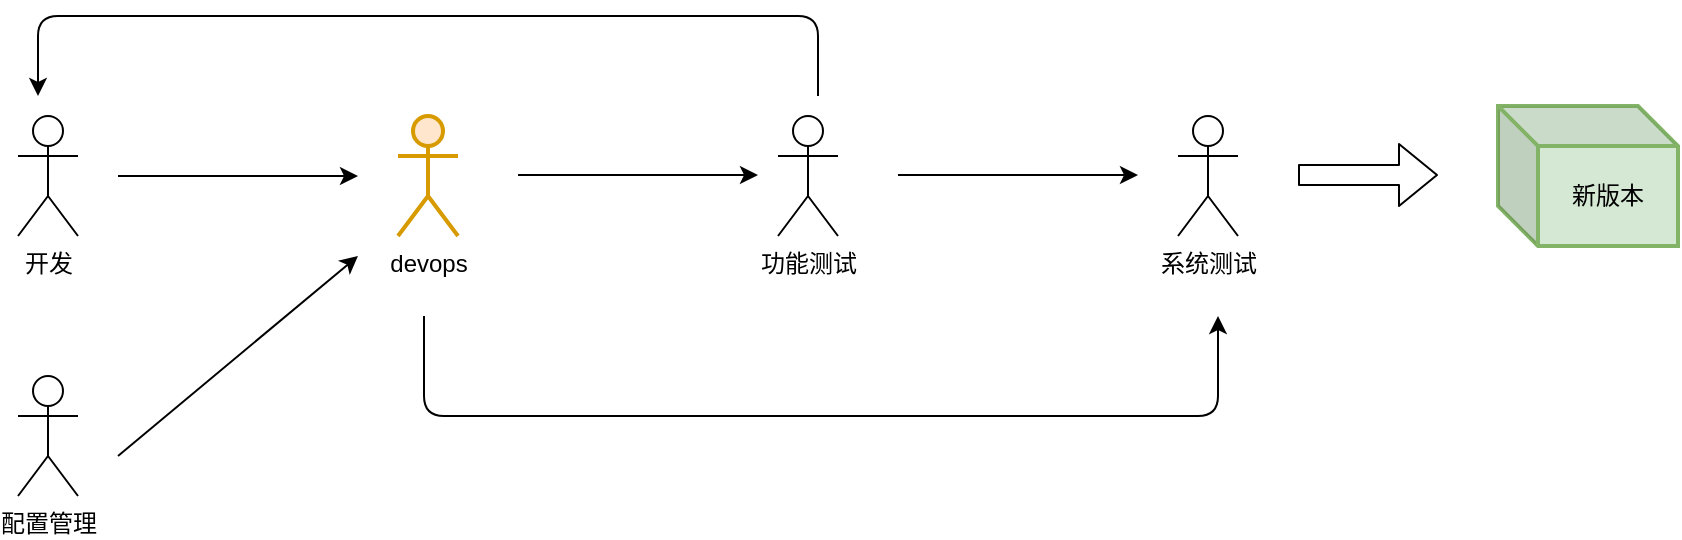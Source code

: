 <mxfile version="14.9.8" type="device" pages="10"><diagram id="TOpN3ae3hOnT76kP_IAt" name="Page-1"><mxGraphModel dx="1298" dy="747" grid="1" gridSize="10" guides="1" tooltips="1" connect="1" arrows="1" fold="1" page="1" pageScale="1" pageWidth="827" pageHeight="1169" math="0" shadow="0"><root><mxCell id="0"/><mxCell id="1" parent="0"/><mxCell id="4JTRfOEkmqjt1xqZpRwu-1" value="开发" style="shape=umlActor;verticalLabelPosition=bottom;verticalAlign=top;html=1;outlineConnect=0;" parent="1" vertex="1"><mxGeometry x="70" y="250" width="30" height="60" as="geometry"/></mxCell><mxCell id="4JTRfOEkmqjt1xqZpRwu-2" value="系统测试" style="shape=umlActor;verticalLabelPosition=bottom;verticalAlign=top;html=1;outlineConnect=0;" parent="1" vertex="1"><mxGeometry x="650" y="250" width="30" height="60" as="geometry"/></mxCell><mxCell id="4JTRfOEkmqjt1xqZpRwu-4" value="功能测试" style="shape=umlActor;verticalLabelPosition=bottom;verticalAlign=top;html=1;outlineConnect=0;" parent="1" vertex="1"><mxGeometry x="450" y="250" width="30" height="60" as="geometry"/></mxCell><mxCell id="4JTRfOEkmqjt1xqZpRwu-8" value="devops" style="shape=umlActor;verticalLabelPosition=bottom;verticalAlign=top;html=1;outlineConnect=0;fillColor=#ffe6cc;strokeColor=#d79b00;strokeWidth=2;" parent="1" vertex="1"><mxGeometry x="260" y="250" width="30" height="60" as="geometry"/></mxCell><mxCell id="4JTRfOEkmqjt1xqZpRwu-9" value="" style="endArrow=classic;html=1;" parent="1" edge="1"><mxGeometry width="50" height="50" relative="1" as="geometry"><mxPoint x="120" y="280" as="sourcePoint"/><mxPoint x="240" y="280" as="targetPoint"/></mxGeometry></mxCell><mxCell id="4JTRfOEkmqjt1xqZpRwu-11" value="" style="endArrow=classic;html=1;" parent="1" edge="1"><mxGeometry width="50" height="50" relative="1" as="geometry"><mxPoint x="320" y="279.5" as="sourcePoint"/><mxPoint x="440" y="279.5" as="targetPoint"/></mxGeometry></mxCell><mxCell id="4JTRfOEkmqjt1xqZpRwu-12" value="" style="endArrow=classic;html=1;" parent="1" edge="1"><mxGeometry width="50" height="50" relative="1" as="geometry"><mxPoint x="510" y="279.5" as="sourcePoint"/><mxPoint x="630" y="279.5" as="targetPoint"/></mxGeometry></mxCell><mxCell id="4JTRfOEkmqjt1xqZpRwu-13" value="" style="endArrow=classic;html=1;" parent="1" edge="1"><mxGeometry width="50" height="50" relative="1" as="geometry"><mxPoint x="470" y="240" as="sourcePoint"/><mxPoint x="80" y="240" as="targetPoint"/><Array as="points"><mxPoint x="470" y="200"/><mxPoint x="280" y="200"/><mxPoint x="80" y="200"/><mxPoint x="80" y="220"/></Array></mxGeometry></mxCell><mxCell id="4JTRfOEkmqjt1xqZpRwu-14" value="" style="endArrow=classic;html=1;" parent="1" edge="1"><mxGeometry width="50" height="50" relative="1" as="geometry"><mxPoint x="273" y="350" as="sourcePoint"/><mxPoint x="670" y="350" as="targetPoint"/><Array as="points"><mxPoint x="273" y="400"/><mxPoint x="670" y="400"/></Array></mxGeometry></mxCell><mxCell id="798p_WBb_xI_TbAt_XSX-1" value="配置管理" style="shape=umlActor;verticalLabelPosition=bottom;verticalAlign=top;html=1;outlineConnect=0;" parent="1" vertex="1"><mxGeometry x="70" y="380" width="30" height="60" as="geometry"/></mxCell><mxCell id="798p_WBb_xI_TbAt_XSX-2" value="" style="endArrow=classic;html=1;" parent="1" edge="1"><mxGeometry width="50" height="50" relative="1" as="geometry"><mxPoint x="120" y="420" as="sourcePoint"/><mxPoint x="240" y="320" as="targetPoint"/></mxGeometry></mxCell><mxCell id="798p_WBb_xI_TbAt_XSX-3" value="" style="shape=flexArrow;endArrow=classic;html=1;" parent="1" edge="1"><mxGeometry width="50" height="50" relative="1" as="geometry"><mxPoint x="710" y="279.5" as="sourcePoint"/><mxPoint x="780" y="279.5" as="targetPoint"/></mxGeometry></mxCell><mxCell id="798p_WBb_xI_TbAt_XSX-4" value="新版本" style="shape=cube;whiteSpace=wrap;html=1;boundedLbl=1;backgroundOutline=1;darkOpacity=0.05;darkOpacity2=0.1;strokeWidth=2;fillColor=#d5e8d4;strokeColor=#82b366;" parent="1" vertex="1"><mxGeometry x="810" y="245" width="90" height="70" as="geometry"/></mxCell></root></mxGraphModel></diagram><diagram id="8ZcKM2P4Iut22DFRgFGg" name="Page-2"><mxGraphModel dx="1298" dy="1853" grid="1" gridSize="10" guides="1" tooltips="1" connect="1" arrows="1" fold="1" page="1" pageScale="1" pageWidth="827" pageHeight="1169" math="0" shadow="0"><root><mxCell id="33NFZvzpMOO2frp867Bs-0"/><mxCell id="33NFZvzpMOO2frp867Bs-1" parent="33NFZvzpMOO2frp867Bs-0"/><mxCell id="avam8ve9sv-vR5XUUkSL-0" value="开发" style="shape=umlActor;verticalLabelPosition=bottom;verticalAlign=top;html=1;outlineConnect=0;strokeWidth=1;" vertex="1" parent="33NFZvzpMOO2frp867Bs-1"><mxGeometry x="85" y="330" width="30" height="60" as="geometry"/></mxCell><mxCell id="avam8ve9sv-vR5XUUkSL-2" value="我只负责做需求" style="shape=callout;whiteSpace=wrap;html=1;perimeter=calloutPerimeter;strokeWidth=1;verticalAlign=top;" vertex="1" parent="33NFZvzpMOO2frp867Bs-1"><mxGeometry x="40" y="230" width="120" height="80" as="geometry"/></mxCell><mxCell id="avam8ve9sv-vR5XUUkSL-3" value="功能测试" style="shape=umlActor;verticalLabelPosition=bottom;verticalAlign=top;html=1;outlineConnect=0;strokeWidth=1;" vertex="1" parent="33NFZvzpMOO2frp867Bs-1"><mxGeometry x="535" y="330" width="30" height="60" as="geometry"/></mxCell><mxCell id="avam8ve9sv-vR5XUUkSL-4" value="给我包我要跑系统测试" style="shape=callout;whiteSpace=wrap;html=1;perimeter=calloutPerimeter;strokeWidth=1;verticalAlign=top;" vertex="1" parent="33NFZvzpMOO2frp867Bs-1"><mxGeometry x="260" y="512" width="120" height="80" as="geometry"/></mxCell><mxCell id="avam8ve9sv-vR5XUUkSL-5" value="devops" style="shape=umlActor;verticalLabelPosition=bottom;verticalAlign=top;html=1;outlineConnect=0;strokeWidth=1;" vertex="1" parent="33NFZvzpMOO2frp867Bs-1"><mxGeometry x="305" y="190" width="30" height="60" as="geometry"/></mxCell><mxCell id="avam8ve9sv-vR5XUUkSL-6" value="我只负责打包" style="shape=callout;whiteSpace=wrap;html=1;perimeter=calloutPerimeter;strokeWidth=1;verticalAlign=top;" vertex="1" parent="33NFZvzpMOO2frp867Bs-1"><mxGeometry x="260" y="90" width="120" height="80" as="geometry"/></mxCell><mxCell id="avam8ve9sv-vR5XUUkSL-7" value="我" style="shape=umlActor;verticalLabelPosition=bottom;verticalAlign=top;html=1;outlineConnect=0;strokeWidth=1;" vertex="1" parent="33NFZvzpMOO2frp867Bs-1"><mxGeometry x="305" y="350" width="30" height="60" as="geometry"/></mxCell><mxCell id="avam8ve9sv-vR5XUUkSL-8" value="老板" style="shape=umlActor;verticalLabelPosition=bottom;verticalAlign=top;html=1;outlineConnect=0;strokeWidth=1;" vertex="1" parent="33NFZvzpMOO2frp867Bs-1"><mxGeometry x="125" y="80" width="30" height="60" as="geometry"/></mxCell><mxCell id="avam8ve9sv-vR5XUUkSL-9" value="产品经理" style="shape=umlActor;verticalLabelPosition=bottom;verticalAlign=top;html=1;outlineConnect=0;strokeWidth=1;" vertex="1" parent="33NFZvzpMOO2frp867Bs-1"><mxGeometry x="485" y="80" width="30" height="60" as="geometry"/></mxCell><mxCell id="avam8ve9sv-vR5XUUkSL-10" value="我负责项目排期，要资源，砍需求" style="shape=callout;whiteSpace=wrap;html=1;perimeter=calloutPerimeter;strokeWidth=1;verticalAlign=top;" vertex="1" parent="33NFZvzpMOO2frp867Bs-1"><mxGeometry x="440" y="-20" width="120" height="80" as="geometry"/></mxCell><mxCell id="avam8ve9sv-vR5XUUkSL-11" value="我要看结果" style="shape=callout;whiteSpace=wrap;html=1;perimeter=calloutPerimeter;strokeWidth=1;verticalAlign=top;" vertex="1" parent="33NFZvzpMOO2frp867Bs-1"><mxGeometry x="80" y="-20" width="120" height="80" as="geometry"/></mxCell><mxCell id="avam8ve9sv-vR5XUUkSL-12" value="" style="shape=flexArrow;endArrow=classic;html=1;" edge="1" parent="33NFZvzpMOO2frp867Bs-1"><mxGeometry width="50" height="50" relative="1" as="geometry"><mxPoint x="150" y="370" as="sourcePoint"/><mxPoint x="270" y="390" as="targetPoint"/></mxGeometry></mxCell><mxCell id="avam8ve9sv-vR5XUUkSL-13" value="" style="shape=flexArrow;endArrow=classic;html=1;" edge="1" parent="33NFZvzpMOO2frp867Bs-1"><mxGeometry width="50" height="50" relative="1" as="geometry"><mxPoint x="320" y="280" as="sourcePoint"/><mxPoint x="320" y="330" as="targetPoint"/></mxGeometry></mxCell><mxCell id="avam8ve9sv-vR5XUUkSL-14" value="" style="shape=flexArrow;endArrow=classic;html=1;" edge="1" parent="33NFZvzpMOO2frp867Bs-1"><mxGeometry width="50" height="50" relative="1" as="geometry"><mxPoint x="520" y="360" as="sourcePoint"/><mxPoint x="370" y="400" as="targetPoint"/></mxGeometry></mxCell><mxCell id="avam8ve9sv-vR5XUUkSL-15" value="" style="shape=flexArrow;endArrow=classic;html=1;" edge="1" parent="33NFZvzpMOO2frp867Bs-1"><mxGeometry width="50" height="50" relative="1" as="geometry"><mxPoint x="150" y="160" as="sourcePoint"/><mxPoint x="280" y="360" as="targetPoint"/></mxGeometry></mxCell><mxCell id="avam8ve9sv-vR5XUUkSL-16" value="" style="shape=flexArrow;endArrow=classic;html=1;" edge="1" parent="33NFZvzpMOO2frp867Bs-1"><mxGeometry width="50" height="50" relative="1" as="geometry"><mxPoint x="490" y="170" as="sourcePoint"/><mxPoint x="350" y="360" as="targetPoint"/></mxGeometry></mxCell><mxCell id="avam8ve9sv-vR5XUUkSL-17" value="新版本发布" style="shape=cube;whiteSpace=wrap;html=1;boundedLbl=1;backgroundOutline=1;darkOpacity=0.05;darkOpacity2=0.1;strokeWidth=1;verticalAlign=middle;fillColor=#d5e8d4;strokeColor=#82b366;fontStyle=1" vertex="1" parent="33NFZvzpMOO2frp867Bs-1"><mxGeometry x="260" y="740" width="120" height="80" as="geometry"/></mxCell><mxCell id="avam8ve9sv-vR5XUUkSL-18" value="" style="shape=flexArrow;endArrow=classic;html=1;" edge="1" parent="33NFZvzpMOO2frp867Bs-1"><mxGeometry width="50" height="50" relative="1" as="geometry"><mxPoint x="320" y="450" as="sourcePoint"/><mxPoint x="320" y="500" as="targetPoint"/></mxGeometry></mxCell><mxCell id="avam8ve9sv-vR5XUUkSL-20" value="系统测试" style="shape=umlActor;verticalLabelPosition=bottom;verticalAlign=top;html=1;outlineConnect=0;strokeWidth=1;" vertex="1" parent="33NFZvzpMOO2frp867Bs-1"><mxGeometry x="305" y="597" width="30" height="60" as="geometry"/></mxCell><mxCell id="avam8ve9sv-vR5XUUkSL-21" value="" style="shape=flexArrow;endArrow=classic;html=1;" edge="1" parent="33NFZvzpMOO2frp867Bs-1"><mxGeometry width="50" height="50" relative="1" as="geometry"><mxPoint x="319.5" y="680" as="sourcePoint"/><mxPoint x="319.5" y="730" as="targetPoint"/></mxGeometry></mxCell><mxCell id="avam8ve9sv-vR5XUUkSL-22" value="我只跑功能测试，有问题就开bug" style="shape=callout;whiteSpace=wrap;html=1;perimeter=calloutPerimeter;strokeWidth=1;verticalAlign=top;" vertex="1" parent="33NFZvzpMOO2frp867Bs-1"><mxGeometry x="490" y="240" width="120" height="80" as="geometry"/></mxCell></root></mxGraphModel></diagram><diagram id="aC5OfVVJ8NuDR3j-15Xm" name="Page-3"><mxGraphModel dx="1298" dy="686" grid="1" gridSize="10" guides="1" tooltips="1" connect="1" arrows="1" fold="1" page="1" pageScale="1" pageWidth="827" pageHeight="1169" math="0" shadow="0"><root><mxCell id="lI6B5loAdtc-gdsCZMf6-0"/><mxCell id="lI6B5loAdtc-gdsCZMf6-1" parent="lI6B5loAdtc-gdsCZMf6-0"/><mxCell id="nUoMdFc0YWE-s84UMabM-1" value="" style="rounded=0;whiteSpace=wrap;html=1;fontSize=20;strokeWidth=1;verticalAlign=middle;dashed=1;" vertex="1" parent="lI6B5loAdtc-gdsCZMf6-1"><mxGeometry x="60" y="210" width="770" height="460" as="geometry"/></mxCell><mxCell id="lI6B5loAdtc-gdsCZMf6-16" value="监控（环境/流程）&lt;br&gt;看板（数据）" style="rounded=0;whiteSpace=wrap;html=1;strokeWidth=1;verticalAlign=middle;" vertex="1" parent="lI6B5loAdtc-gdsCZMf6-1"><mxGeometry x="700" y="325" width="100" height="80" as="geometry"/></mxCell><mxCell id="lI6B5loAdtc-gdsCZMf6-18" value="feature 代码库" style="rounded=0;whiteSpace=wrap;html=1;strokeWidth=1;verticalAlign=middle;" vertex="1" parent="lI6B5loAdtc-gdsCZMf6-1"><mxGeometry x="700" y="420" width="100" height="90" as="geometry"/></mxCell><mxCell id="lI6B5loAdtc-gdsCZMf6-19" value="报警插件" style="rounded=0;whiteSpace=wrap;html=1;strokeWidth=1;verticalAlign=middle;" vertex="1" parent="lI6B5loAdtc-gdsCZMf6-1"><mxGeometry x="700" y="525" width="100" height="90" as="geometry"/></mxCell><mxCell id="lI6B5loAdtc-gdsCZMf6-20" value="模块化测试流水线" style="rounded=0;whiteSpace=wrap;html=1;strokeWidth=1;verticalAlign=middle;" vertex="1" parent="lI6B5loAdtc-gdsCZMf6-1"><mxGeometry x="90" y="310" width="180" height="170" as="geometry"/></mxCell><mxCell id="lI6B5loAdtc-gdsCZMf6-25" value="DAG Task Platform&lt;br&gt;(apache dolphin scheduler)" style="rounded=0;whiteSpace=wrap;html=1;strokeWidth=1;verticalAlign=top;" vertex="1" parent="lI6B5loAdtc-gdsCZMf6-1"><mxGeometry x="270" y="310" width="310" height="170" as="geometry"/></mxCell><mxCell id="lI6B5loAdtc-gdsCZMf6-26" value="环境管理" style="rounded=0;whiteSpace=wrap;html=1;strokeWidth=1;verticalAlign=top;" vertex="1" parent="lI6B5loAdtc-gdsCZMf6-1"><mxGeometry x="90" y="500" width="580" height="140" as="geometry"/></mxCell><mxCell id="lI6B5loAdtc-gdsCZMf6-27" value="模块化测试环境资源池" style="rounded=0;whiteSpace=wrap;html=1;strokeWidth=1;verticalAlign=middle;" vertex="1" parent="lI6B5loAdtc-gdsCZMf6-1"><mxGeometry x="110" y="540" width="230" height="80" as="geometry"/></mxCell><mxCell id="lI6B5loAdtc-gdsCZMf6-28" value="集成测试环境资源池" style="rounded=0;whiteSpace=wrap;html=1;strokeWidth=1;verticalAlign=middle;" vertex="1" parent="lI6B5loAdtc-gdsCZMf6-1"><mxGeometry x="420" y="540" width="230" height="80" as="geometry"/></mxCell><mxCell id="lI6B5loAdtc-gdsCZMf6-29" value="公共服务模块" style="rounded=0;whiteSpace=wrap;html=1;strokeWidth=1;verticalAlign=middle;" vertex="1" parent="lI6B5loAdtc-gdsCZMf6-1"><mxGeometry x="290" y="420" width="80" height="45" as="geometry"/></mxCell><mxCell id="lI6B5loAdtc-gdsCZMf6-30" value="自定义组装流程" style="rounded=0;whiteSpace=wrap;html=1;strokeWidth=1;verticalAlign=middle;" vertex="1" parent="lI6B5loAdtc-gdsCZMf6-1"><mxGeometry x="385" y="420" width="80" height="45" as="geometry"/></mxCell><mxCell id="lI6B5loAdtc-gdsCZMf6-31" value="serverless" style="rounded=0;whiteSpace=wrap;html=1;strokeWidth=1;verticalAlign=middle;" vertex="1" parent="lI6B5loAdtc-gdsCZMf6-1"><mxGeometry x="480" y="420" width="80" height="45" as="geometry"/></mxCell><mxCell id="lI6B5loAdtc-gdsCZMf6-32" value="持续集成测试" style="rounded=0;whiteSpace=wrap;html=1;strokeWidth=1;verticalAlign=middle;" vertex="1" parent="lI6B5loAdtc-gdsCZMf6-1"><mxGeometry x="290" y="360" width="270" height="50" as="geometry"/></mxCell><mxCell id="lI6B5loAdtc-gdsCZMf6-34" value="自动化测试代码集管理" style="rounded=0;whiteSpace=wrap;html=1;strokeWidth=1;verticalAlign=middle;" vertex="1" parent="lI6B5loAdtc-gdsCZMf6-1"><mxGeometry x="580" y="310" width="90" height="170" as="geometry"/></mxCell><mxCell id="lI6B5loAdtc-gdsCZMf6-35" value="固定流程" style="rounded=0;whiteSpace=wrap;html=1;strokeWidth=1;verticalAlign=middle;" vertex="1" parent="lI6B5loAdtc-gdsCZMf6-1"><mxGeometry x="110" y="420" width="140" height="45" as="geometry"/></mxCell><mxCell id="nUoMdFc0YWE-s84UMabM-0" value="&lt;meta charset=&quot;utf-8&quot;&gt;&lt;span style=&quot;color: rgb(0, 0, 0); font-family: helvetica; font-size: 20px; font-style: normal; font-weight: 400; letter-spacing: normal; text-align: center; text-indent: 0px; text-transform: none; word-spacing: 0px; background-color: rgb(248, 249, 250); display: inline; float: none;&quot;&gt;ZEUS&lt;/span&gt;" style="text;html=1;strokeColor=none;fillColor=none;align=center;verticalAlign=middle;whiteSpace=wrap;rounded=0;fontSize=20;" vertex="1" parent="lI6B5loAdtc-gdsCZMf6-1"><mxGeometry x="405" y="250" width="40" height="20" as="geometry"/></mxCell></root></mxGraphModel></diagram><diagram id="hO4cc2inGUFz3DKONsqo" name="Page-4"><mxGraphModel dx="1298" dy="686" grid="1" gridSize="10" guides="1" tooltips="1" connect="1" arrows="1" fold="1" page="1" pageScale="1" pageWidth="827" pageHeight="1169" math="0" shadow="0"><root><mxCell id="XGiHL6q66csfd8_zPkPq-0"/><mxCell id="XGiHL6q66csfd8_zPkPq-1" parent="XGiHL6q66csfd8_zPkPq-0"/><mxCell id="XGiHL6q66csfd8_zPkPq-2" value="AT平台组" style="shape=umlActor;verticalLabelPosition=bottom;verticalAlign=top;html=1;outlineConnect=0;strokeWidth=1;" vertex="1" parent="XGiHL6q66csfd8_zPkPq-1"><mxGeometry x="310" y="260" width="30" height="60" as="geometry"/></mxCell><mxCell id="XGiHL6q66csfd8_zPkPq-4" value="Devops" style="shape=umlActor;verticalLabelPosition=bottom;verticalAlign=top;html=1;outlineConnect=0;strokeWidth=1;" vertex="1" parent="XGiHL6q66csfd8_zPkPq-1"><mxGeometry x="370" y="390" width="30" height="60" as="geometry"/></mxCell><mxCell id="XGiHL6q66csfd8_zPkPq-6" value="模拟器" style="shape=umlActor;verticalLabelPosition=bottom;verticalAlign=top;html=1;outlineConnect=0;strokeWidth=1;" vertex="1" parent="XGiHL6q66csfd8_zPkPq-1"><mxGeometry x="250" y="390" width="30" height="60" as="geometry"/></mxCell><mxCell id="XGiHL6q66csfd8_zPkPq-7" value="" style="shape=flexArrow;endArrow=classic;html=1;endWidth=54;endSize=9;width=28;" edge="1" parent="XGiHL6q66csfd8_zPkPq-1"><mxGeometry width="50" height="50" relative="1" as="geometry"><mxPoint x="50" y="360" as="sourcePoint"/><mxPoint x="460" y="360" as="targetPoint"/></mxGeometry></mxCell><mxCell id="XGiHL6q66csfd8_zPkPq-11" value="ZEUS" style="edgeLabel;html=1;align=center;verticalAlign=middle;resizable=0;points=[];" vertex="1" connectable="0" parent="XGiHL6q66csfd8_zPkPq-7"><mxGeometry x="-0.312" y="-5" relative="1" as="geometry"><mxPoint x="49" y="-5" as="offset"/></mxGeometry></mxCell><mxCell id="XGiHL6q66csfd8_zPkPq-8" value="开发" style="shape=umlActor;verticalLabelPosition=bottom;verticalAlign=top;html=1;outlineConnect=0;strokeWidth=1;" vertex="1" parent="XGiHL6q66csfd8_zPkPq-1"><mxGeometry x="120" y="390" width="30" height="60" as="geometry"/></mxCell><mxCell id="XGiHL6q66csfd8_zPkPq-9" value="测试" style="shape=umlActor;verticalLabelPosition=bottom;verticalAlign=top;html=1;outlineConnect=0;strokeWidth=1;" vertex="1" parent="XGiHL6q66csfd8_zPkPq-1"><mxGeometry x="190" y="260" width="30" height="60" as="geometry"/></mxCell><mxCell id="XGiHL6q66csfd8_zPkPq-10" value="产品/VP" style="shape=umlActor;verticalLabelPosition=bottom;verticalAlign=top;html=1;outlineConnect=0;strokeWidth=1;" vertex="1" parent="XGiHL6q66csfd8_zPkPq-1"><mxGeometry x="500" y="320" width="30" height="60" as="geometry"/></mxCell><mxCell id="XGiHL6q66csfd8_zPkPq-12" value="项目经理" style="shape=umlActor;verticalLabelPosition=bottom;verticalAlign=top;html=1;outlineConnect=0;strokeWidth=1;" vertex="1" parent="XGiHL6q66csfd8_zPkPq-1"><mxGeometry x="70" y="260" width="30" height="60" as="geometry"/></mxCell></root></mxGraphModel></diagram><diagram id="ZQshWBoMTLm9l_arpIwT" name="Page-5"><mxGraphModel dx="1298" dy="686" grid="1" gridSize="10" guides="1" tooltips="1" connect="1" arrows="1" fold="1" page="1" pageScale="1" pageWidth="827" pageHeight="1169" math="0" shadow="0"><root><mxCell id="NJwTrmt2QrtsLTBUjmYv-0"/><mxCell id="NJwTrmt2QrtsLTBUjmYv-1" parent="NJwTrmt2QrtsLTBUjmYv-0"/><mxCell id="NJwTrmt2QrtsLTBUjmYv-4" value="" style="rounded=0;whiteSpace=wrap;html=1;strokeWidth=1;verticalAlign=middle;fillColor=#f5f5f5;strokeColor=#666666;fontColor=#333333;" vertex="1" parent="NJwTrmt2QrtsLTBUjmYv-1"><mxGeometry x="60" y="210" width="600" height="200" as="geometry"/></mxCell><mxCell id="NJwTrmt2QrtsLTBUjmYv-2" value="原DEVOPS" style="rounded=0;whiteSpace=wrap;html=1;strokeWidth=1;verticalAlign=middle;fillColor=#dae8fc;strokeColor=#6c8ebf;" vertex="1" parent="NJwTrmt2QrtsLTBUjmYv-1"><mxGeometry x="85" y="280" width="240" height="80" as="geometry"/></mxCell><mxCell id="NJwTrmt2QrtsLTBUjmYv-3" value="AT 平台组" style="rounded=0;whiteSpace=wrap;html=1;strokeWidth=1;verticalAlign=middle;fillColor=#fff2cc;strokeColor=#d6b656;" vertex="1" parent="NJwTrmt2QrtsLTBUjmYv-1"><mxGeometry x="390" y="280" width="240" height="80" as="geometry"/></mxCell><mxCell id="NJwTrmt2QrtsLTBUjmYv-5" value="产品变动" style="text;html=1;strokeColor=none;fillColor=none;align=center;verticalAlign=middle;whiteSpace=wrap;rounded=0;fontSize=20;" vertex="1" parent="NJwTrmt2QrtsLTBUjmYv-1"><mxGeometry x="280" y="230" width="130" height="20" as="geometry"/></mxCell><mxCell id="NJwTrmt2QrtsLTBUjmYv-6" value="新的变动" style="ellipse;whiteSpace=wrap;html=1;aspect=fixed;fontSize=20;strokeWidth=1;verticalAlign=middle;" vertex="1" parent="NJwTrmt2QrtsLTBUjmYv-1"><mxGeometry x="110" y="490" width="180" height="180" as="geometry"/></mxCell></root></mxGraphModel></diagram><diagram id="1iPcx_-IAV8Fp1VvNzIB" name="Page-6"><mxGraphModel dx="1298" dy="686" grid="1" gridSize="10" guides="1" tooltips="1" connect="1" arrows="1" fold="1" page="1" pageScale="1" pageWidth="827" pageHeight="1169" math="0" shadow="0"><root><mxCell id="mHV1tweRul1_j8pBIBtF-0"/><mxCell id="mHV1tweRul1_j8pBIBtF-1" parent="mHV1tweRul1_j8pBIBtF-0"/><mxCell id="mHV1tweRul1_j8pBIBtF-2" value="A" style="shape=umlActor;verticalLabelPosition=bottom;verticalAlign=top;html=1;outlineConnect=0;fontSize=12;strokeWidth=1;" vertex="1" parent="mHV1tweRul1_j8pBIBtF-1"><mxGeometry x="120" y="220" width="30" height="60" as="geometry"/></mxCell><mxCell id="mHV1tweRul1_j8pBIBtF-3" value="ZEUS" style="shape=umlActor;verticalLabelPosition=bottom;verticalAlign=top;html=1;outlineConnect=0;fontSize=12;strokeWidth=1;" vertex="1" parent="mHV1tweRul1_j8pBIBtF-1"><mxGeometry x="350" y="220" width="30" height="60" as="geometry"/></mxCell><mxCell id="mHV1tweRul1_j8pBIBtF-4" value="2. 我不用" style="shape=callout;whiteSpace=wrap;html=1;perimeter=calloutPerimeter;fontSize=12;strokeWidth=1;verticalAlign=middle;" vertex="1" parent="mHV1tweRul1_j8pBIBtF-1"><mxGeometry x="75" y="110" width="120" height="80" as="geometry"/></mxCell><mxCell id="mHV1tweRul1_j8pBIBtF-5" value="1. 用用zeus呗" style="shape=callout;whiteSpace=wrap;html=1;perimeter=calloutPerimeter;fontSize=12;strokeWidth=1;verticalAlign=middle;" vertex="1" parent="mHV1tweRul1_j8pBIBtF-1"><mxGeometry x="305" y="110" width="120" height="80" as="geometry"/></mxCell><mxCell id="mHV1tweRul1_j8pBIBtF-6" value="A" style="shape=umlActor;verticalLabelPosition=bottom;verticalAlign=top;html=1;outlineConnect=0;fontSize=12;strokeWidth=1;" vertex="1" parent="mHV1tweRul1_j8pBIBtF-1"><mxGeometry x="120" y="450" width="30" height="60" as="geometry"/></mxCell><mxCell id="mHV1tweRul1_j8pBIBtF-7" value="ZEUS" style="shape=umlActor;verticalLabelPosition=bottom;verticalAlign=top;html=1;outlineConnect=0;fontSize=12;strokeWidth=1;" vertex="1" parent="mHV1tweRul1_j8pBIBtF-1"><mxGeometry x="350" y="450" width="30" height="60" as="geometry"/></mxCell><mxCell id="mHV1tweRul1_j8pBIBtF-8" value="4. 我不用" style="shape=callout;whiteSpace=wrap;html=1;perimeter=calloutPerimeter;fontSize=12;strokeWidth=1;verticalAlign=middle;" vertex="1" parent="mHV1tweRul1_j8pBIBtF-1"><mxGeometry x="75" y="340" width="120" height="80" as="geometry"/></mxCell><mxCell id="mHV1tweRul1_j8pBIBtF-9" value="3. 全自动流水线，自动出报告，何容易用的" style="shape=callout;whiteSpace=wrap;html=1;perimeter=calloutPerimeter;fontSize=12;strokeWidth=1;verticalAlign=middle;" vertex="1" parent="mHV1tweRul1_j8pBIBtF-1"><mxGeometry x="305" y="340" width="120" height="80" as="geometry"/></mxCell><mxCell id="mHV1tweRul1_j8pBIBtF-10" value="A" style="shape=umlActor;verticalLabelPosition=bottom;verticalAlign=top;html=1;outlineConnect=0;fontSize=12;strokeWidth=1;" vertex="1" parent="mHV1tweRul1_j8pBIBtF-1"><mxGeometry x="120" y="680" width="30" height="60" as="geometry"/></mxCell><mxCell id="mHV1tweRul1_j8pBIBtF-11" value="ZEUS" style="shape=umlActor;verticalLabelPosition=bottom;verticalAlign=top;html=1;outlineConnect=0;fontSize=12;strokeWidth=1;" vertex="1" parent="mHV1tweRul1_j8pBIBtF-1"><mxGeometry x="350" y="680" width="30" height="60" as="geometry"/></mxCell><mxCell id="mHV1tweRul1_j8pBIBtF-12" value="6. 那我点一下" style="shape=callout;whiteSpace=wrap;html=1;perimeter=calloutPerimeter;fontSize=12;strokeWidth=1;verticalAlign=middle;" vertex="1" parent="mHV1tweRul1_j8pBIBtF-1"><mxGeometry x="75" y="570" width="120" height="80" as="geometry"/></mxCell><mxCell id="mHV1tweRul1_j8pBIBtF-13" value="5.我帮你配" style="shape=callout;whiteSpace=wrap;html=1;perimeter=calloutPerimeter;fontSize=12;strokeWidth=1;verticalAlign=middle;" vertex="1" parent="mHV1tweRul1_j8pBIBtF-1"><mxGeometry x="305" y="570" width="120" height="80" as="geometry"/></mxCell><mxCell id="mHV1tweRul1_j8pBIBtF-14" value="B" style="shape=umlActor;verticalLabelPosition=bottom;verticalAlign=top;html=1;outlineConnect=0;fontSize=12;strokeWidth=1;" vertex="1" parent="mHV1tweRul1_j8pBIBtF-1"><mxGeometry x="615" y="220" width="30" height="60" as="geometry"/></mxCell><mxCell id="mHV1tweRul1_j8pBIBtF-15" value="ZEUS" style="shape=umlActor;verticalLabelPosition=bottom;verticalAlign=top;html=1;outlineConnect=0;fontSize=12;strokeWidth=1;" vertex="1" parent="mHV1tweRul1_j8pBIBtF-1"><mxGeometry x="845" y="220" width="30" height="60" as="geometry"/></mxCell><mxCell id="mHV1tweRul1_j8pBIBtF-16" value="1.听说 zeus 很好用" style="shape=callout;whiteSpace=wrap;html=1;perimeter=calloutPerimeter;fontSize=12;strokeWidth=1;verticalAlign=middle;" vertex="1" parent="mHV1tweRul1_j8pBIBtF-1"><mxGeometry x="570" y="110" width="120" height="80" as="geometry"/></mxCell><mxCell id="mHV1tweRul1_j8pBIBtF-17" value="2. 没资源" style="shape=callout;whiteSpace=wrap;html=1;perimeter=calloutPerimeter;fontSize=12;strokeWidth=1;verticalAlign=middle;" vertex="1" parent="mHV1tweRul1_j8pBIBtF-1"><mxGeometry x="800" y="110" width="120" height="80" as="geometry"/></mxCell><mxCell id="mHV1tweRul1_j8pBIBtF-18" value="B" style="shape=umlActor;verticalLabelPosition=bottom;verticalAlign=top;html=1;outlineConnect=0;fontSize=12;strokeWidth=1;" vertex="1" parent="mHV1tweRul1_j8pBIBtF-1"><mxGeometry x="615" y="450" width="30" height="60" as="geometry"/></mxCell><mxCell id="mHV1tweRul1_j8pBIBtF-19" value="ZEUS" style="shape=umlActor;verticalLabelPosition=bottom;verticalAlign=top;html=1;outlineConnect=0;fontSize=12;strokeWidth=1;" vertex="1" parent="mHV1tweRul1_j8pBIBtF-1"><mxGeometry x="845" y="450" width="30" height="60" as="geometry"/></mxCell><mxCell id="mHV1tweRul1_j8pBIBtF-20" value="3. 我想试试" style="shape=callout;whiteSpace=wrap;html=1;perimeter=calloutPerimeter;fontSize=12;strokeWidth=1;verticalAlign=middle;" vertex="1" parent="mHV1tweRul1_j8pBIBtF-1"><mxGeometry x="570" y="340" width="120" height="80" as="geometry"/></mxCell><mxCell id="mHV1tweRul1_j8pBIBtF-21" value="4. 没资源" style="shape=callout;whiteSpace=wrap;html=1;perimeter=calloutPerimeter;fontSize=12;strokeWidth=1;verticalAlign=middle;" vertex="1" parent="mHV1tweRul1_j8pBIBtF-1"><mxGeometry x="800" y="340" width="120" height="80" as="geometry"/></mxCell><mxCell id="mHV1tweRul1_j8pBIBtF-22" value="B" style="shape=umlActor;verticalLabelPosition=bottom;verticalAlign=top;html=1;outlineConnect=0;fontSize=12;strokeWidth=1;" vertex="1" parent="mHV1tweRul1_j8pBIBtF-1"><mxGeometry x="615" y="680" width="30" height="60" as="geometry"/></mxCell><mxCell id="mHV1tweRul1_j8pBIBtF-23" value="ZEUS" style="shape=umlActor;verticalLabelPosition=bottom;verticalAlign=top;html=1;outlineConnect=0;fontSize=12;strokeWidth=1;" vertex="1" parent="mHV1tweRul1_j8pBIBtF-1"><mxGeometry x="845" y="680" width="30" height="60" as="geometry"/></mxCell><mxCell id="mHV1tweRul1_j8pBIBtF-24" value="5. 我配好了" style="shape=callout;whiteSpace=wrap;html=1;perimeter=calloutPerimeter;fontSize=12;strokeWidth=1;verticalAlign=middle;" vertex="1" parent="mHV1tweRul1_j8pBIBtF-1"><mxGeometry x="570" y="570" width="120" height="80" as="geometry"/></mxCell><mxCell id="mHV1tweRul1_j8pBIBtF-25" value="5.目前真没资源" style="shape=callout;whiteSpace=wrap;html=1;perimeter=calloutPerimeter;fontSize=12;strokeWidth=1;verticalAlign=middle;" vertex="1" parent="mHV1tweRul1_j8pBIBtF-1"><mxGeometry x="800" y="570" width="120" height="80" as="geometry"/></mxCell><mxCell id="mHV1tweRul1_j8pBIBtF-28" value="" style="endArrow=none;html=1;fontSize=12;" edge="1" parent="mHV1tweRul1_j8pBIBtF-1"><mxGeometry width="50" height="50" relative="1" as="geometry"><mxPoint x="490" y="796" as="sourcePoint"/><mxPoint x="490" y="80" as="targetPoint"/></mxGeometry></mxCell><mxCell id="mHV1tweRul1_j8pBIBtF-29" value="" style="shape=flexArrow;endArrow=classic;html=1;fontSize=12;" edge="1" parent="mHV1tweRul1_j8pBIBtF-1"><mxGeometry width="50" height="50" relative="1" as="geometry"><mxPoint x="450" y="470" as="sourcePoint"/><mxPoint x="540" y="470" as="targetPoint"/></mxGeometry></mxCell><mxCell id="mHV1tweRul1_j8pBIBtF-30" value="创办期" style="text;html=1;strokeColor=none;fillColor=none;align=center;verticalAlign=middle;whiteSpace=wrap;rounded=0;fontSize=20;" vertex="1" parent="mHV1tweRul1_j8pBIBtF-1"><mxGeometry x="220" y="40" width="80" height="20" as="geometry"/></mxCell><mxCell id="mHV1tweRul1_j8pBIBtF-31" value="稳定期" style="text;html=1;strokeColor=none;fillColor=none;align=center;verticalAlign=middle;whiteSpace=wrap;rounded=0;fontSize=20;" vertex="1" parent="mHV1tweRul1_j8pBIBtF-1"><mxGeometry x="700" y="40" width="80" height="20" as="geometry"/></mxCell></root></mxGraphModel></diagram><diagram id="4VywEm5IOj5rINrN9Jkt" name="Page-7"><mxGraphModel dx="1298" dy="686" grid="1" gridSize="10" guides="1" tooltips="1" connect="1" arrows="1" fold="1" page="1" pageScale="1" pageWidth="827" pageHeight="1169" math="0" shadow="0"><root><mxCell id="iPV7-m4S77ROfalLEGZ1-0"/><mxCell id="iPV7-m4S77ROfalLEGZ1-1" parent="iPV7-m4S77ROfalLEGZ1-0"/></root></mxGraphModel></diagram><diagram id="HSGDiZPaTjSQmeLeAD16" name="Page-8"><mxGraphModel dx="1426" dy="769" grid="1" gridSize="10" guides="1" tooltips="1" connect="1" arrows="1" fold="1" page="1" pageScale="1" pageWidth="827" pageHeight="1169" math="0" shadow="0"><root><mxCell id="tXxIUGW2PeNlpZNUXfZr-0"/><mxCell id="tXxIUGW2PeNlpZNUXfZr-1" parent="tXxIUGW2PeNlpZNUXfZr-0"/><mxCell id="tXxIUGW2PeNlpZNUXfZr-2" value="" style="endArrow=classic;html=1;" edge="1" parent="tXxIUGW2PeNlpZNUXfZr-1"><mxGeometry width="50" height="50" relative="1" as="geometry"><mxPoint x="220" y="420" as="sourcePoint"/><mxPoint x="590" y="420" as="targetPoint"/></mxGeometry></mxCell><mxCell id="tXxIUGW2PeNlpZNUXfZr-3" value="" style="endArrow=classic;html=1;" edge="1" parent="tXxIUGW2PeNlpZNUXfZr-1"><mxGeometry width="50" height="50" relative="1" as="geometry"><mxPoint x="220" y="420" as="sourcePoint"/><mxPoint x="220" y="120" as="targetPoint"/></mxGeometry></mxCell><mxCell id="tXxIUGW2PeNlpZNUXfZr-4" value="" style="endArrow=none;html=1;edgeStyle=orthogonalEdgeStyle;curved=1;" edge="1" parent="tXxIUGW2PeNlpZNUXfZr-1"><mxGeometry width="50" height="50" relative="1" as="geometry"><mxPoint x="250" y="400" as="sourcePoint"/><mxPoint x="530" y="160" as="targetPoint"/></mxGeometry></mxCell><mxCell id="tXxIUGW2PeNlpZNUXfZr-6" value="" style="endArrow=none;dashed=1;html=1;dashPattern=1 3;strokeWidth=2;" edge="1" parent="tXxIUGW2PeNlpZNUXfZr-1"><mxGeometry width="50" height="50" relative="1" as="geometry"><mxPoint x="330" y="420" as="sourcePoint"/><mxPoint x="330" y="120" as="targetPoint"/></mxGeometry></mxCell><mxCell id="tXxIUGW2PeNlpZNUXfZr-7" value="" style="endArrow=none;dashed=1;html=1;dashPattern=1 3;strokeWidth=2;" edge="1" parent="tXxIUGW2PeNlpZNUXfZr-1"><mxGeometry width="50" height="50" relative="1" as="geometry"><mxPoint x="450" y="420" as="sourcePoint"/><mxPoint x="450" y="120" as="targetPoint"/></mxGeometry></mxCell><mxCell id="tXxIUGW2PeNlpZNUXfZr-8" value="单一模块" style="text;html=1;strokeColor=none;fillColor=none;align=center;verticalAlign=middle;whiteSpace=wrap;rounded=0;" vertex="1" parent="tXxIUGW2PeNlpZNUXfZr-1"><mxGeometry x="250" y="430" width="50" height="20" as="geometry"/></mxCell><mxCell id="tXxIUGW2PeNlpZNUXfZr-9" value="多模块" style="text;html=1;strokeColor=none;fillColor=none;align=center;verticalAlign=middle;whiteSpace=wrap;rounded=0;" vertex="1" parent="tXxIUGW2PeNlpZNUXfZr-1"><mxGeometry x="374" y="430" width="40" height="20" as="geometry"/></mxCell><mxCell id="tXxIUGW2PeNlpZNUXfZr-10" value="回归测试" style="text;html=1;strokeColor=none;fillColor=none;align=center;verticalAlign=middle;whiteSpace=wrap;rounded=0;" vertex="1" parent="tXxIUGW2PeNlpZNUXfZr-1"><mxGeometry x="490" y="430" width="60" height="20" as="geometry"/></mxCell></root></mxGraphModel></diagram><diagram id="Ykgoozw6BW6hwG63-Am1" name="Page-9"><mxGraphModel dx="1426" dy="769" grid="1" gridSize="10" guides="1" tooltips="1" connect="1" arrows="1" fold="1" page="1" pageScale="1" pageWidth="827" pageHeight="1169" math="0" shadow="0"><root><mxCell id="mylEczFkfYzsGPUtdmda-0"/><mxCell id="mylEczFkfYzsGPUtdmda-1" parent="mylEczFkfYzsGPUtdmda-0"/><mxCell id="mylEczFkfYzsGPUtdmda-2" value="" style="endArrow=none;dashed=1;html=1;dashPattern=1 3;strokeWidth=2;" edge="1" parent="mylEczFkfYzsGPUtdmda-1"><mxGeometry width="50" height="50" relative="1" as="geometry"><mxPoint x="160" y="470" as="sourcePoint"/><mxPoint x="160" y="80" as="targetPoint"/></mxGeometry></mxCell><mxCell id="mylEczFkfYzsGPUtdmda-3" value="" style="endArrow=none;dashed=1;html=1;dashPattern=1 3;strokeWidth=2;fontStyle=1" edge="1" parent="mylEczFkfYzsGPUtdmda-1"><mxGeometry width="50" height="50" relative="1" as="geometry"><mxPoint x="360" y="470" as="sourcePoint"/><mxPoint x="360" y="80" as="targetPoint"/></mxGeometry></mxCell><mxCell id="mylEczFkfYzsGPUtdmda-4" value="" style="endArrow=none;dashed=1;html=1;dashPattern=1 3;strokeWidth=2;" edge="1" parent="mylEczFkfYzsGPUtdmda-1"><mxGeometry width="50" height="50" relative="1" as="geometry"><mxPoint x="560" y="470" as="sourcePoint"/><mxPoint x="560" y="80" as="targetPoint"/></mxGeometry></mxCell><mxCell id="mylEczFkfYzsGPUtdmda-5" value="" style="endArrow=none;dashed=1;html=1;dashPattern=1 3;strokeWidth=2;" edge="1" parent="mylEczFkfYzsGPUtdmda-1"><mxGeometry width="50" height="50" relative="1" as="geometry"><mxPoint x="760" y="470" as="sourcePoint"/><mxPoint x="760" y="80" as="targetPoint"/></mxGeometry></mxCell></root></mxGraphModel></diagram><diagram id="NJDR7SuYFByGHSmglXBK" name="Page-10"><mxGraphModel dx="1298" dy="747" grid="1" gridSize="10" guides="1" tooltips="1" connect="1" arrows="1" fold="1" page="1" pageScale="1" pageWidth="827" pageHeight="1169" math="0" shadow="0"><root><mxCell id="wlMFz3NSofF-4p6Hsniy-0"/><mxCell id="wlMFz3NSofF-4p6Hsniy-1" parent="wlMFz3NSofF-4p6Hsniy-0"/><mxCell id="wlMFz3NSofF-4p6Hsniy-8" value="" style="rounded=1;whiteSpace=wrap;html=1;" vertex="1" parent="wlMFz3NSofF-4p6Hsniy-1"><mxGeometry x="495" y="295" width="200" height="130" as="geometry"/></mxCell><mxCell id="wlMFz3NSofF-4p6Hsniy-2" value="" style="rounded=0;whiteSpace=wrap;html=1;" vertex="1" parent="wlMFz3NSofF-4p6Hsniy-1"><mxGeometry x="525" y="325" width="120" height="60" as="geometry"/></mxCell><mxCell id="wlMFz3NSofF-4p6Hsniy-9" value="" style="rounded=0;whiteSpace=wrap;html=1;" vertex="1" parent="wlMFz3NSofF-4p6Hsniy-1"><mxGeometry x="535" y="335" width="120" height="60" as="geometry"/></mxCell><mxCell id="wlMFz3NSofF-4p6Hsniy-10" value="management" style="rounded=0;whiteSpace=wrap;html=1;" vertex="1" parent="wlMFz3NSofF-4p6Hsniy-1"><mxGeometry x="545" y="345" width="120" height="60" as="geometry"/></mxCell><mxCell id="wlMFz3NSofF-4p6Hsniy-15" value="H/A" style="text;html=1;strokeColor=none;fillColor=none;align=center;verticalAlign=middle;whiteSpace=wrap;rounded=0;" vertex="1" parent="wlMFz3NSofF-4p6Hsniy-1"><mxGeometry x="575" y="295" width="40" height="20" as="geometry"/></mxCell><mxCell id="wlMFz3NSofF-4p6Hsniy-21" value="" style="rounded=1;whiteSpace=wrap;html=1;" vertex="1" parent="wlMFz3NSofF-4p6Hsniy-1"><mxGeometry x="185" y="290" width="200" height="160" as="geometry"/></mxCell><mxCell id="wlMFz3NSofF-4p6Hsniy-22" value="" style="rounded=0;whiteSpace=wrap;html=1;" vertex="1" parent="wlMFz3NSofF-4p6Hsniy-1"><mxGeometry x="215" y="320" width="120" height="60" as="geometry"/></mxCell><mxCell id="wlMFz3NSofF-4p6Hsniy-23" value="" style="rounded=0;whiteSpace=wrap;html=1;" vertex="1" parent="wlMFz3NSofF-4p6Hsniy-1"><mxGeometry x="225" y="330" width="120" height="60" as="geometry"/></mxCell><mxCell id="wlMFz3NSofF-4p6Hsniy-24" value="worker management" style="rounded=0;whiteSpace=wrap;html=1;" vertex="1" parent="wlMFz3NSofF-4p6Hsniy-1"><mxGeometry x="235" y="340" width="120" height="60" as="geometry"/></mxCell><mxCell id="wlMFz3NSofF-4p6Hsniy-25" value="H/A" style="text;html=1;strokeColor=none;fillColor=none;align=center;verticalAlign=middle;whiteSpace=wrap;rounded=0;" vertex="1" parent="wlMFz3NSofF-4p6Hsniy-1"><mxGeometry x="265" y="290" width="40" height="20" as="geometry"/></mxCell><mxCell id="wlMFz3NSofF-4p6Hsniy-33" value="" style="rounded=1;whiteSpace=wrap;html=1;shadow=1;" vertex="1" parent="wlMFz3NSofF-4p6Hsniy-1"><mxGeometry x="80" y="555" width="140" height="155" as="geometry"/></mxCell><mxCell id="wlMFz3NSofF-4p6Hsniy-34" value="agent" style="rounded=0;whiteSpace=wrap;html=1;shadow=1;fillColor=#d5e8d4;strokeColor=#82b366;" vertex="1" parent="wlMFz3NSofF-4p6Hsniy-1"><mxGeometry x="90" y="570" width="120" height="30" as="geometry"/></mxCell><mxCell id="wlMFz3NSofF-4p6Hsniy-35" value="" style="rounded=0;whiteSpace=wrap;html=1;shadow=1;" vertex="1" parent="wlMFz3NSofF-4p6Hsniy-1"><mxGeometry x="90" y="610" width="120" height="90" as="geometry"/></mxCell><mxCell id="wlMFz3NSofF-4p6Hsniy-36" value="task1" style="rounded=0;whiteSpace=wrap;html=1;shadow=1;" vertex="1" parent="wlMFz3NSofF-4p6Hsniy-1"><mxGeometry x="105" y="620" width="90" height="30" as="geometry"/></mxCell><mxCell id="wlMFz3NSofF-4p6Hsniy-37" value="task2" style="rounded=0;whiteSpace=wrap;html=1;shadow=1;" vertex="1" parent="wlMFz3NSofF-4p6Hsniy-1"><mxGeometry x="105" y="660" width="90" height="30" as="geometry"/></mxCell><mxCell id="wlMFz3NSofF-4p6Hsniy-38" value="" style="rounded=1;whiteSpace=wrap;html=1;shadow=1;" vertex="1" parent="wlMFz3NSofF-4p6Hsniy-1"><mxGeometry x="250" y="555" width="140" height="155" as="geometry"/></mxCell><mxCell id="wlMFz3NSofF-4p6Hsniy-39" value="agent" style="rounded=0;whiteSpace=wrap;html=1;shadow=1;fillColor=#d5e8d4;strokeColor=#82b366;" vertex="1" parent="wlMFz3NSofF-4p6Hsniy-1"><mxGeometry x="260" y="570" width="120" height="30" as="geometry"/></mxCell><mxCell id="wlMFz3NSofF-4p6Hsniy-40" value="" style="rounded=0;whiteSpace=wrap;html=1;shadow=1;" vertex="1" parent="wlMFz3NSofF-4p6Hsniy-1"><mxGeometry x="260" y="610" width="120" height="90" as="geometry"/></mxCell><mxCell id="wlMFz3NSofF-4p6Hsniy-41" value="task1" style="rounded=0;whiteSpace=wrap;html=1;shadow=1;" vertex="1" parent="wlMFz3NSofF-4p6Hsniy-1"><mxGeometry x="275" y="620" width="90" height="30" as="geometry"/></mxCell><mxCell id="wlMFz3NSofF-4p6Hsniy-42" value="task2" style="rounded=0;whiteSpace=wrap;html=1;shadow=1;" vertex="1" parent="wlMFz3NSofF-4p6Hsniy-1"><mxGeometry x="275" y="660" width="90" height="30" as="geometry"/></mxCell><mxCell id="wlMFz3NSofF-4p6Hsniy-43" value="" style="rounded=1;whiteSpace=wrap;html=1;shadow=1;" vertex="1" parent="wlMFz3NSofF-4p6Hsniy-1"><mxGeometry x="420" y="555" width="140" height="155" as="geometry"/></mxCell><mxCell id="wlMFz3NSofF-4p6Hsniy-44" value="agent" style="rounded=0;whiteSpace=wrap;html=1;shadow=1;fillColor=#d5e8d4;strokeColor=#82b366;" vertex="1" parent="wlMFz3NSofF-4p6Hsniy-1"><mxGeometry x="430" y="570" width="120" height="30" as="geometry"/></mxCell><mxCell id="wlMFz3NSofF-4p6Hsniy-45" value="" style="rounded=0;whiteSpace=wrap;html=1;shadow=1;" vertex="1" parent="wlMFz3NSofF-4p6Hsniy-1"><mxGeometry x="430" y="610" width="120" height="90" as="geometry"/></mxCell><mxCell id="wlMFz3NSofF-4p6Hsniy-46" value="task1" style="rounded=0;whiteSpace=wrap;html=1;shadow=1;" vertex="1" parent="wlMFz3NSofF-4p6Hsniy-1"><mxGeometry x="445" y="620" width="90" height="30" as="geometry"/></mxCell><mxCell id="wlMFz3NSofF-4p6Hsniy-47" value="task2" style="rounded=0;whiteSpace=wrap;html=1;shadow=1;" vertex="1" parent="wlMFz3NSofF-4p6Hsniy-1"><mxGeometry x="445" y="660" width="90" height="30" as="geometry"/></mxCell><mxCell id="wlMFz3NSofF-4p6Hsniy-48" value="" style="rounded=1;whiteSpace=wrap;html=1;shadow=1;" vertex="1" parent="wlMFz3NSofF-4p6Hsniy-1"><mxGeometry x="590" y="555" width="140" height="155" as="geometry"/></mxCell><mxCell id="wlMFz3NSofF-4p6Hsniy-49" value="agent" style="rounded=0;whiteSpace=wrap;html=1;shadow=1;fillColor=#d5e8d4;strokeColor=#82b366;" vertex="1" parent="wlMFz3NSofF-4p6Hsniy-1"><mxGeometry x="600" y="570" width="120" height="30" as="geometry"/></mxCell><mxCell id="wlMFz3NSofF-4p6Hsniy-50" value="" style="rounded=0;whiteSpace=wrap;html=1;shadow=1;" vertex="1" parent="wlMFz3NSofF-4p6Hsniy-1"><mxGeometry x="600" y="610" width="120" height="90" as="geometry"/></mxCell><mxCell id="wlMFz3NSofF-4p6Hsniy-51" value="task1" style="rounded=0;whiteSpace=wrap;html=1;shadow=1;" vertex="1" parent="wlMFz3NSofF-4p6Hsniy-1"><mxGeometry x="615" y="620" width="90" height="30" as="geometry"/></mxCell><mxCell id="wlMFz3NSofF-4p6Hsniy-52" value="task2" style="rounded=0;whiteSpace=wrap;html=1;shadow=1;" vertex="1" parent="wlMFz3NSofF-4p6Hsniy-1"><mxGeometry x="615" y="660" width="90" height="30" as="geometry"/></mxCell><mxCell id="wlMFz3NSofF-4p6Hsniy-53" value="" style="rounded=1;whiteSpace=wrap;html=1;shadow=1;dashed=1;" vertex="1" parent="wlMFz3NSofF-4p6Hsniy-1"><mxGeometry x="900" y="555" width="140" height="155" as="geometry"/></mxCell><mxCell id="wlMFz3NSofF-4p6Hsniy-54" value="agent" style="rounded=0;whiteSpace=wrap;html=1;shadow=1;fillColor=#d5e8d4;strokeColor=#82b366;dashed=1;" vertex="1" parent="wlMFz3NSofF-4p6Hsniy-1"><mxGeometry x="910" y="570" width="120" height="30" as="geometry"/></mxCell><mxCell id="wlMFz3NSofF-4p6Hsniy-55" value="" style="rounded=0;whiteSpace=wrap;html=1;shadow=1;dashed=1;" vertex="1" parent="wlMFz3NSofF-4p6Hsniy-1"><mxGeometry x="910" y="610" width="120" height="90" as="geometry"/></mxCell><mxCell id="wlMFz3NSofF-4p6Hsniy-56" value="task1" style="rounded=0;whiteSpace=wrap;html=1;shadow=1;dashed=1;" vertex="1" parent="wlMFz3NSofF-4p6Hsniy-1"><mxGeometry x="925" y="620" width="90" height="30" as="geometry"/></mxCell><mxCell id="wlMFz3NSofF-4p6Hsniy-57" value="task2" style="rounded=0;whiteSpace=wrap;html=1;shadow=1;dashed=1;" vertex="1" parent="wlMFz3NSofF-4p6Hsniy-1"><mxGeometry x="925" y="660" width="90" height="30" as="geometry"/></mxCell><mxCell id="wlMFz3NSofF-4p6Hsniy-58" value="" style="shape=flexArrow;endArrow=classic;html=1;" edge="1" parent="wlMFz3NSofF-4p6Hsniy-1"><mxGeometry width="50" height="50" relative="1" as="geometry"><mxPoint x="870" y="630" as="sourcePoint"/><mxPoint x="770" y="630" as="targetPoint"/></mxGeometry></mxCell><mxCell id="wlMFz3NSofF-4p6Hsniy-59" value="CAS ？ 分配任务？" style="rounded=0;whiteSpace=wrap;html=1;shadow=1;glass=0;sketch=1;fillColor=#fff2cc;strokeColor=#d6b656;" vertex="1" parent="wlMFz3NSofF-4p6Hsniy-1"><mxGeometry x="210" y="410" width="150" height="30" as="geometry"/></mxCell><mxCell id="wlMFz3NSofF-4p6Hsniy-60" value="" style="endArrow=classic;html=1;exitX=0.5;exitY=0;exitDx=0;exitDy=0;entryX=0.5;entryY=1;entryDx=0;entryDy=0;edgeStyle=orthogonalEdgeStyle;elbow=vertical;startArrow=open;startFill=0;" edge="1" parent="wlMFz3NSofF-4p6Hsniy-1" source="wlMFz3NSofF-4p6Hsniy-33" target="wlMFz3NSofF-4p6Hsniy-21"><mxGeometry width="50" height="50" relative="1" as="geometry"><mxPoint x="10" y="560" as="sourcePoint"/><mxPoint x="60" y="510" as="targetPoint"/></mxGeometry></mxCell><mxCell id="wlMFz3NSofF-4p6Hsniy-61" value="" style="endArrow=classic;html=1;exitX=0.5;exitY=0;exitDx=0;exitDy=0;entryX=0.5;entryY=1;entryDx=0;entryDy=0;edgeStyle=orthogonalEdgeStyle;elbow=vertical;startArrow=open;startFill=0;" edge="1" parent="wlMFz3NSofF-4p6Hsniy-1" source="wlMFz3NSofF-4p6Hsniy-38" target="wlMFz3NSofF-4p6Hsniy-21"><mxGeometry width="50" height="50" relative="1" as="geometry"><mxPoint x="160" y="565" as="sourcePoint"/><mxPoint x="295" y="460" as="targetPoint"/></mxGeometry></mxCell><mxCell id="wlMFz3NSofF-4p6Hsniy-62" value="" style="endArrow=classic;html=1;exitX=0.5;exitY=0;exitDx=0;exitDy=0;entryX=0.5;entryY=1;entryDx=0;entryDy=0;edgeStyle=orthogonalEdgeStyle;elbow=vertical;startArrow=open;startFill=0;" edge="1" parent="wlMFz3NSofF-4p6Hsniy-1" source="wlMFz3NSofF-4p6Hsniy-43" target="wlMFz3NSofF-4p6Hsniy-21"><mxGeometry width="50" height="50" relative="1" as="geometry"><mxPoint x="330" y="565" as="sourcePoint"/><mxPoint x="295" y="460" as="targetPoint"/></mxGeometry></mxCell><mxCell id="wlMFz3NSofF-4p6Hsniy-63" value="" style="endArrow=classic;html=1;exitX=0.5;exitY=0;exitDx=0;exitDy=0;entryX=0.5;entryY=1;entryDx=0;entryDy=0;edgeStyle=orthogonalEdgeStyle;elbow=vertical;startArrow=open;startFill=0;" edge="1" parent="wlMFz3NSofF-4p6Hsniy-1" source="wlMFz3NSofF-4p6Hsniy-48" target="wlMFz3NSofF-4p6Hsniy-21"><mxGeometry width="50" height="50" relative="1" as="geometry"><mxPoint x="340" y="575" as="sourcePoint"/><mxPoint x="305" y="470" as="targetPoint"/></mxGeometry></mxCell><mxCell id="wlMFz3NSofF-4p6Hsniy-65" value="cpu/memory 还有剩余" style="html=1;whiteSpace=wrap;aspect=fixed;shape=isoRectangle;shadow=1;glass=0;sketch=1;" vertex="1" parent="wlMFz3NSofF-4p6Hsniy-1"><mxGeometry x="90" y="856.25" width="135" height="67.5" as="geometry"/></mxCell><mxCell id="wlMFz3NSofF-4p6Hsniy-66" value="争取任务" style="rounded=0;whiteSpace=wrap;html=1;shadow=1;glass=0;sketch=1;" vertex="1" parent="wlMFz3NSofF-4p6Hsniy-1"><mxGeometry x="294" y="860" width="120" height="60" as="geometry"/></mxCell><mxCell id="wlMFz3NSofF-4p6Hsniy-67" value="执行任务" style="rounded=0;whiteSpace=wrap;html=1;shadow=1;glass=0;sketch=1;" vertex="1" parent="wlMFz3NSofF-4p6Hsniy-1"><mxGeometry x="480" y="860" width="120" height="60" as="geometry"/></mxCell><mxCell id="wlMFz3NSofF-4p6Hsniy-68" value="执行完成" style="rounded=0;whiteSpace=wrap;html=1;shadow=1;glass=0;sketch=1;" vertex="1" parent="wlMFz3NSofF-4p6Hsniy-1"><mxGeometry x="680" y="860" width="120" height="60" as="geometry"/></mxCell><mxCell id="wlMFz3NSofF-4p6Hsniy-69" value="" style="endArrow=classic;html=1;exitX=1;exitY=0.5;exitDx=0;exitDy=0;entryX=0;entryY=0.5;entryDx=0;entryDy=0;dashed=1;" edge="1" parent="wlMFz3NSofF-4p6Hsniy-1" source="wlMFz3NSofF-4p6Hsniy-65" target="wlMFz3NSofF-4p6Hsniy-66"><mxGeometry width="50" height="50" relative="1" as="geometry"><mxPoint x="240" y="990" as="sourcePoint"/><mxPoint x="290" y="940" as="targetPoint"/></mxGeometry></mxCell><mxCell id="wlMFz3NSofF-4p6Hsniy-70" value="" style="endArrow=classic;html=1;exitX=1;exitY=0.5;exitDx=0;exitDy=0;dashed=1;" edge="1" parent="wlMFz3NSofF-4p6Hsniy-1" source="wlMFz3NSofF-4p6Hsniy-66" target="wlMFz3NSofF-4p6Hsniy-67"><mxGeometry width="50" height="50" relative="1" as="geometry"><mxPoint x="235" y="900" as="sourcePoint"/><mxPoint x="304" y="900" as="targetPoint"/></mxGeometry></mxCell><mxCell id="wlMFz3NSofF-4p6Hsniy-71" value="" style="endArrow=classic;html=1;exitX=1;exitY=0.5;exitDx=0;exitDy=0;entryX=0;entryY=0.5;entryDx=0;entryDy=0;dashed=1;" edge="1" parent="wlMFz3NSofF-4p6Hsniy-1" source="wlMFz3NSofF-4p6Hsniy-67" target="wlMFz3NSofF-4p6Hsniy-68"><mxGeometry width="50" height="50" relative="1" as="geometry"><mxPoint x="245" y="910" as="sourcePoint"/><mxPoint x="314" y="910" as="targetPoint"/></mxGeometry></mxCell><mxCell id="wlMFz3NSofF-4p6Hsniy-75" value="" style="endArrow=classic;html=1;exitX=0.504;exitY=0.989;exitDx=0;exitDy=0;exitPerimeter=0;entryX=0;entryY=0.5;entryDx=0;entryDy=0;edgeStyle=orthogonalEdgeStyle;" edge="1" parent="wlMFz3NSofF-4p6Hsniy-1" source="wlMFz3NSofF-4p6Hsniy-65" target="wlMFz3NSofF-4p6Hsniy-76"><mxGeometry width="50" height="50" relative="1" as="geometry"><mxPoint x="220" y="840" as="sourcePoint"/><mxPoint x="520" y="790" as="targetPoint"/></mxGeometry></mxCell><mxCell id="wlMFz3NSofF-4p6Hsniy-76" value="终止循环" style="rounded=1;whiteSpace=wrap;html=1;shadow=1;glass=0;sketch=1;" vertex="1" parent="wlMFz3NSofF-4p6Hsniy-1"><mxGeometry x="294" y="940" width="120" height="60" as="geometry"/></mxCell><mxCell id="wlMFz3NSofF-4p6Hsniy-77" value="" style="endArrow=classic;html=1;exitX=0.5;exitY=1;exitDx=0;exitDy=0;entryX=0.5;entryY=0;entryDx=0;entryDy=0;dashed=1;" edge="1" parent="wlMFz3NSofF-4p6Hsniy-1" source="wlMFz3NSofF-4p6Hsniy-68" target="wlMFz3NSofF-4p6Hsniy-84"><mxGeometry width="50" height="50" relative="1" as="geometry"><mxPoint x="990" y="1020" as="sourcePoint"/><mxPoint x="740" y="1006.25" as="targetPoint"/></mxGeometry></mxCell><mxCell id="wlMFz3NSofF-4p6Hsniy-84" value="触发检测" style="rounded=0;whiteSpace=wrap;html=1;shadow=1;glass=0;sketch=1;" vertex="1" parent="wlMFz3NSofF-4p6Hsniy-1"><mxGeometry x="680" y="1010" width="120" height="60" as="geometry"/></mxCell><mxCell id="wlMFz3NSofF-4p6Hsniy-85" value="" style="endArrow=classic;html=1;exitX=0;exitY=0.5;exitDx=0;exitDy=0;entryX=0.044;entryY=0.515;entryDx=0;entryDy=0;entryPerimeter=0;edgeStyle=orthogonalEdgeStyle;dashed=1;" edge="1" parent="wlMFz3NSofF-4p6Hsniy-1" source="wlMFz3NSofF-4p6Hsniy-84" target="wlMFz3NSofF-4p6Hsniy-65"><mxGeometry width="50" height="50" relative="1" as="geometry"><mxPoint x="530" y="1090" as="sourcePoint"/><mxPoint x="580" y="1040" as="targetPoint"/><Array as="points"><mxPoint x="50" y="1040"/><mxPoint x="50" y="891"/></Array></mxGeometry></mxCell><mxCell id="wlMFz3NSofF-4p6Hsniy-86" value="" style="endArrow=none;dashed=1;html=1;dashPattern=1 3;strokeWidth=2;" edge="1" parent="wlMFz3NSofF-4p6Hsniy-1"><mxGeometry width="50" height="50" relative="1" as="geometry"><mxPoint x="930" y="850" as="sourcePoint"/><mxPoint x="1000" y="850" as="targetPoint"/></mxGeometry></mxCell><mxCell id="wlMFz3NSofF-4p6Hsniy-87" value="CAS 方案" style="text;html=1;strokeColor=#d79b00;fillColor=#ffe6cc;align=center;verticalAlign=middle;whiteSpace=wrap;rounded=0;shadow=1;glass=0;sketch=1;" vertex="1" parent="wlMFz3NSofF-4p6Hsniy-1"><mxGeometry x="1010" y="830" width="135" height="40" as="geometry"/></mxCell></root></mxGraphModel></diagram></mxfile>